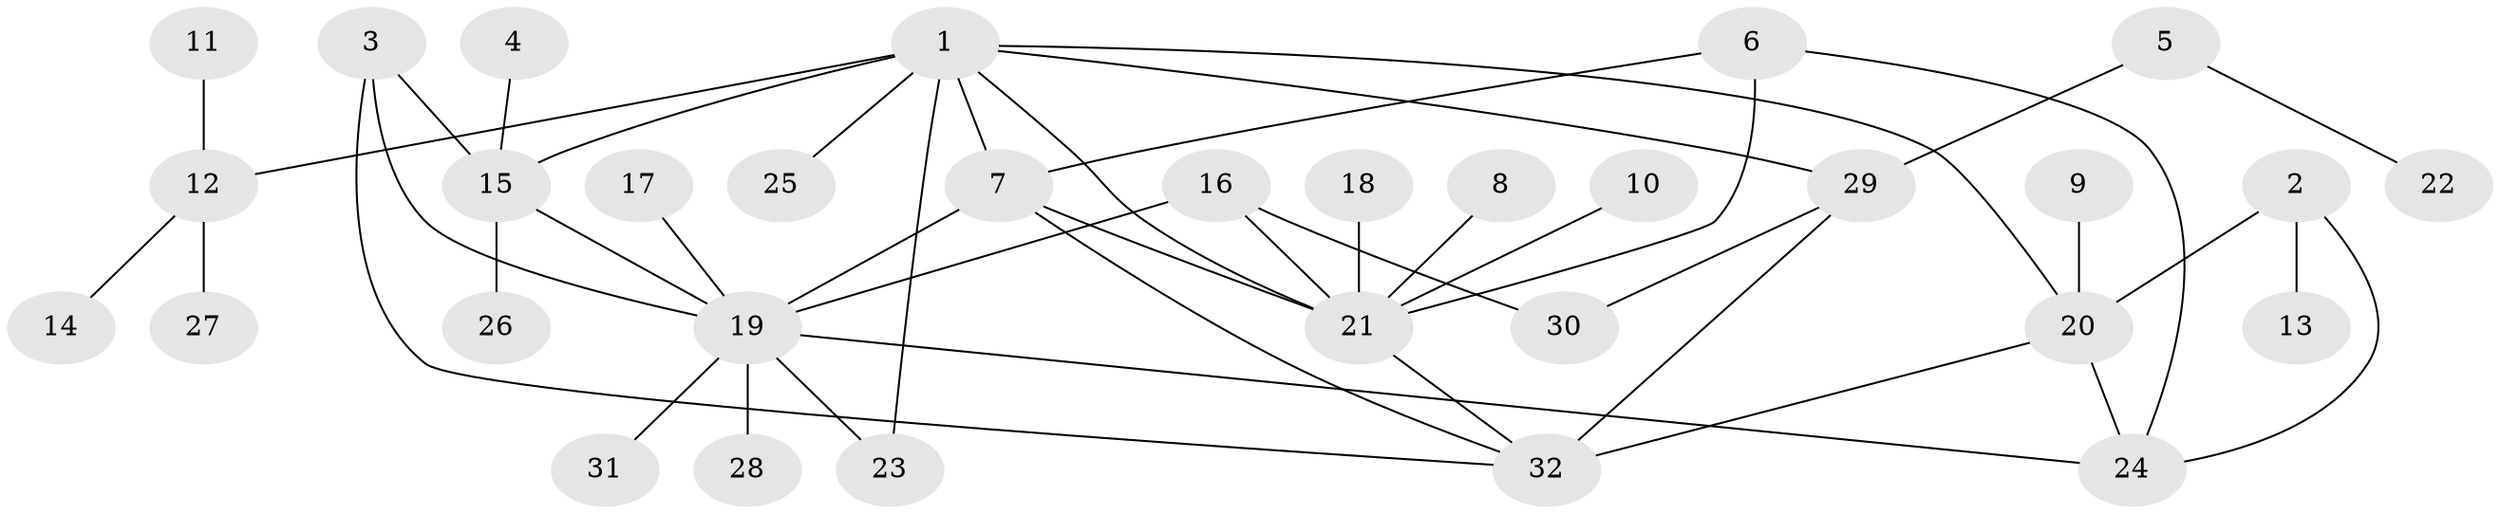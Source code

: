 // original degree distribution, {2: 0.28125, 8: 0.03125, 6: 0.03125, 4: 0.03125, 7: 0.046875, 9: 0.015625, 3: 0.078125, 5: 0.015625, 11: 0.015625, 1: 0.453125}
// Generated by graph-tools (version 1.1) at 2025/02/03/09/25 03:02:45]
// undirected, 32 vertices, 45 edges
graph export_dot {
graph [start="1"]
  node [color=gray90,style=filled];
  1;
  2;
  3;
  4;
  5;
  6;
  7;
  8;
  9;
  10;
  11;
  12;
  13;
  14;
  15;
  16;
  17;
  18;
  19;
  20;
  21;
  22;
  23;
  24;
  25;
  26;
  27;
  28;
  29;
  30;
  31;
  32;
  1 -- 7 [weight=1.0];
  1 -- 12 [weight=2.0];
  1 -- 15 [weight=1.0];
  1 -- 20 [weight=1.0];
  1 -- 21 [weight=2.0];
  1 -- 23 [weight=1.0];
  1 -- 25 [weight=1.0];
  1 -- 29 [weight=1.0];
  2 -- 13 [weight=1.0];
  2 -- 20 [weight=1.0];
  2 -- 24 [weight=1.0];
  3 -- 15 [weight=1.0];
  3 -- 19 [weight=1.0];
  3 -- 32 [weight=1.0];
  4 -- 15 [weight=1.0];
  5 -- 22 [weight=1.0];
  5 -- 29 [weight=1.0];
  6 -- 7 [weight=1.0];
  6 -- 21 [weight=1.0];
  6 -- 24 [weight=1.0];
  7 -- 19 [weight=1.0];
  7 -- 21 [weight=1.0];
  7 -- 32 [weight=1.0];
  8 -- 21 [weight=1.0];
  9 -- 20 [weight=1.0];
  10 -- 21 [weight=1.0];
  11 -- 12 [weight=1.0];
  12 -- 14 [weight=1.0];
  12 -- 27 [weight=1.0];
  15 -- 19 [weight=1.0];
  15 -- 26 [weight=1.0];
  16 -- 19 [weight=1.0];
  16 -- 21 [weight=1.0];
  16 -- 30 [weight=1.0];
  17 -- 19 [weight=1.0];
  18 -- 21 [weight=1.0];
  19 -- 23 [weight=1.0];
  19 -- 24 [weight=1.0];
  19 -- 28 [weight=1.0];
  19 -- 31 [weight=1.0];
  20 -- 24 [weight=1.0];
  20 -- 32 [weight=1.0];
  21 -- 32 [weight=1.0];
  29 -- 30 [weight=1.0];
  29 -- 32 [weight=2.0];
}
